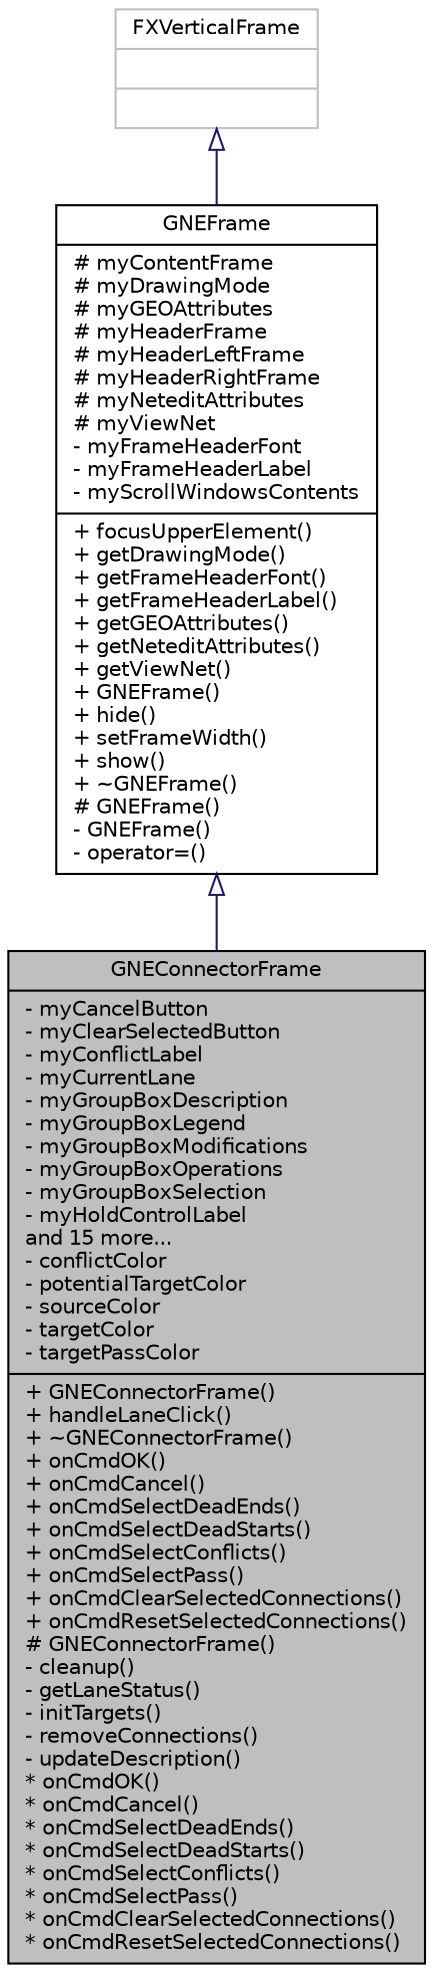 digraph "GNEConnectorFrame"
{
  edge [fontname="Helvetica",fontsize="10",labelfontname="Helvetica",labelfontsize="10"];
  node [fontname="Helvetica",fontsize="10",shape=record];
  Node0 [label="{GNEConnectorFrame\n|- myCancelButton\l- myClearSelectedButton\l- myConflictLabel\l- myCurrentLane\l- myGroupBoxDescription\l- myGroupBoxLegend\l- myGroupBoxModifications\l- myGroupBoxOperations\l- myGroupBoxSelection\l- myHoldControlLabel\land 15 more...\l- conflictColor\l- potentialTargetColor\l- sourceColor\l- targetColor\l- targetPassColor\l|+ GNEConnectorFrame()\l+ handleLaneClick()\l+ ~GNEConnectorFrame()\l+ onCmdOK()\l+ onCmdCancel()\l+ onCmdSelectDeadEnds()\l+ onCmdSelectDeadStarts()\l+ onCmdSelectConflicts()\l+ onCmdSelectPass()\l+ onCmdClearSelectedConnections()\l+ onCmdResetSelectedConnections()\l# GNEConnectorFrame()\l- cleanup()\l- getLaneStatus()\l- initTargets()\l- removeConnections()\l- updateDescription()\l* onCmdOK()\l* onCmdCancel()\l* onCmdSelectDeadEnds()\l* onCmdSelectDeadStarts()\l* onCmdSelectConflicts()\l* onCmdSelectPass()\l* onCmdClearSelectedConnections()\l* onCmdResetSelectedConnections()\l}",height=0.2,width=0.4,color="black", fillcolor="grey75", style="filled", fontcolor="black"];
  Node1 -> Node0 [dir="back",color="midnightblue",fontsize="10",style="solid",arrowtail="onormal",fontname="Helvetica"];
  Node1 [label="{GNEFrame\n|# myContentFrame\l# myDrawingMode\l# myGEOAttributes\l# myHeaderFrame\l# myHeaderLeftFrame\l# myHeaderRightFrame\l# myNeteditAttributes\l# myViewNet\l- myFrameHeaderFont\l- myFrameHeaderLabel\l- myScrollWindowsContents\l|+ focusUpperElement()\l+ getDrawingMode()\l+ getFrameHeaderFont()\l+ getFrameHeaderLabel()\l+ getGEOAttributes()\l+ getNeteditAttributes()\l+ getViewNet()\l+ GNEFrame()\l+ hide()\l+ setFrameWidth()\l+ show()\l+ ~GNEFrame()\l# GNEFrame()\l- GNEFrame()\l- operator=()\l}",height=0.2,width=0.4,color="black", fillcolor="white", style="filled",URL="$d1/db9/class_g_n_e_frame.html"];
  Node2 -> Node1 [dir="back",color="midnightblue",fontsize="10",style="solid",arrowtail="onormal",fontname="Helvetica"];
  Node2 [label="{FXVerticalFrame\n||}",height=0.2,width=0.4,color="grey75", fillcolor="white", style="filled"];
}

